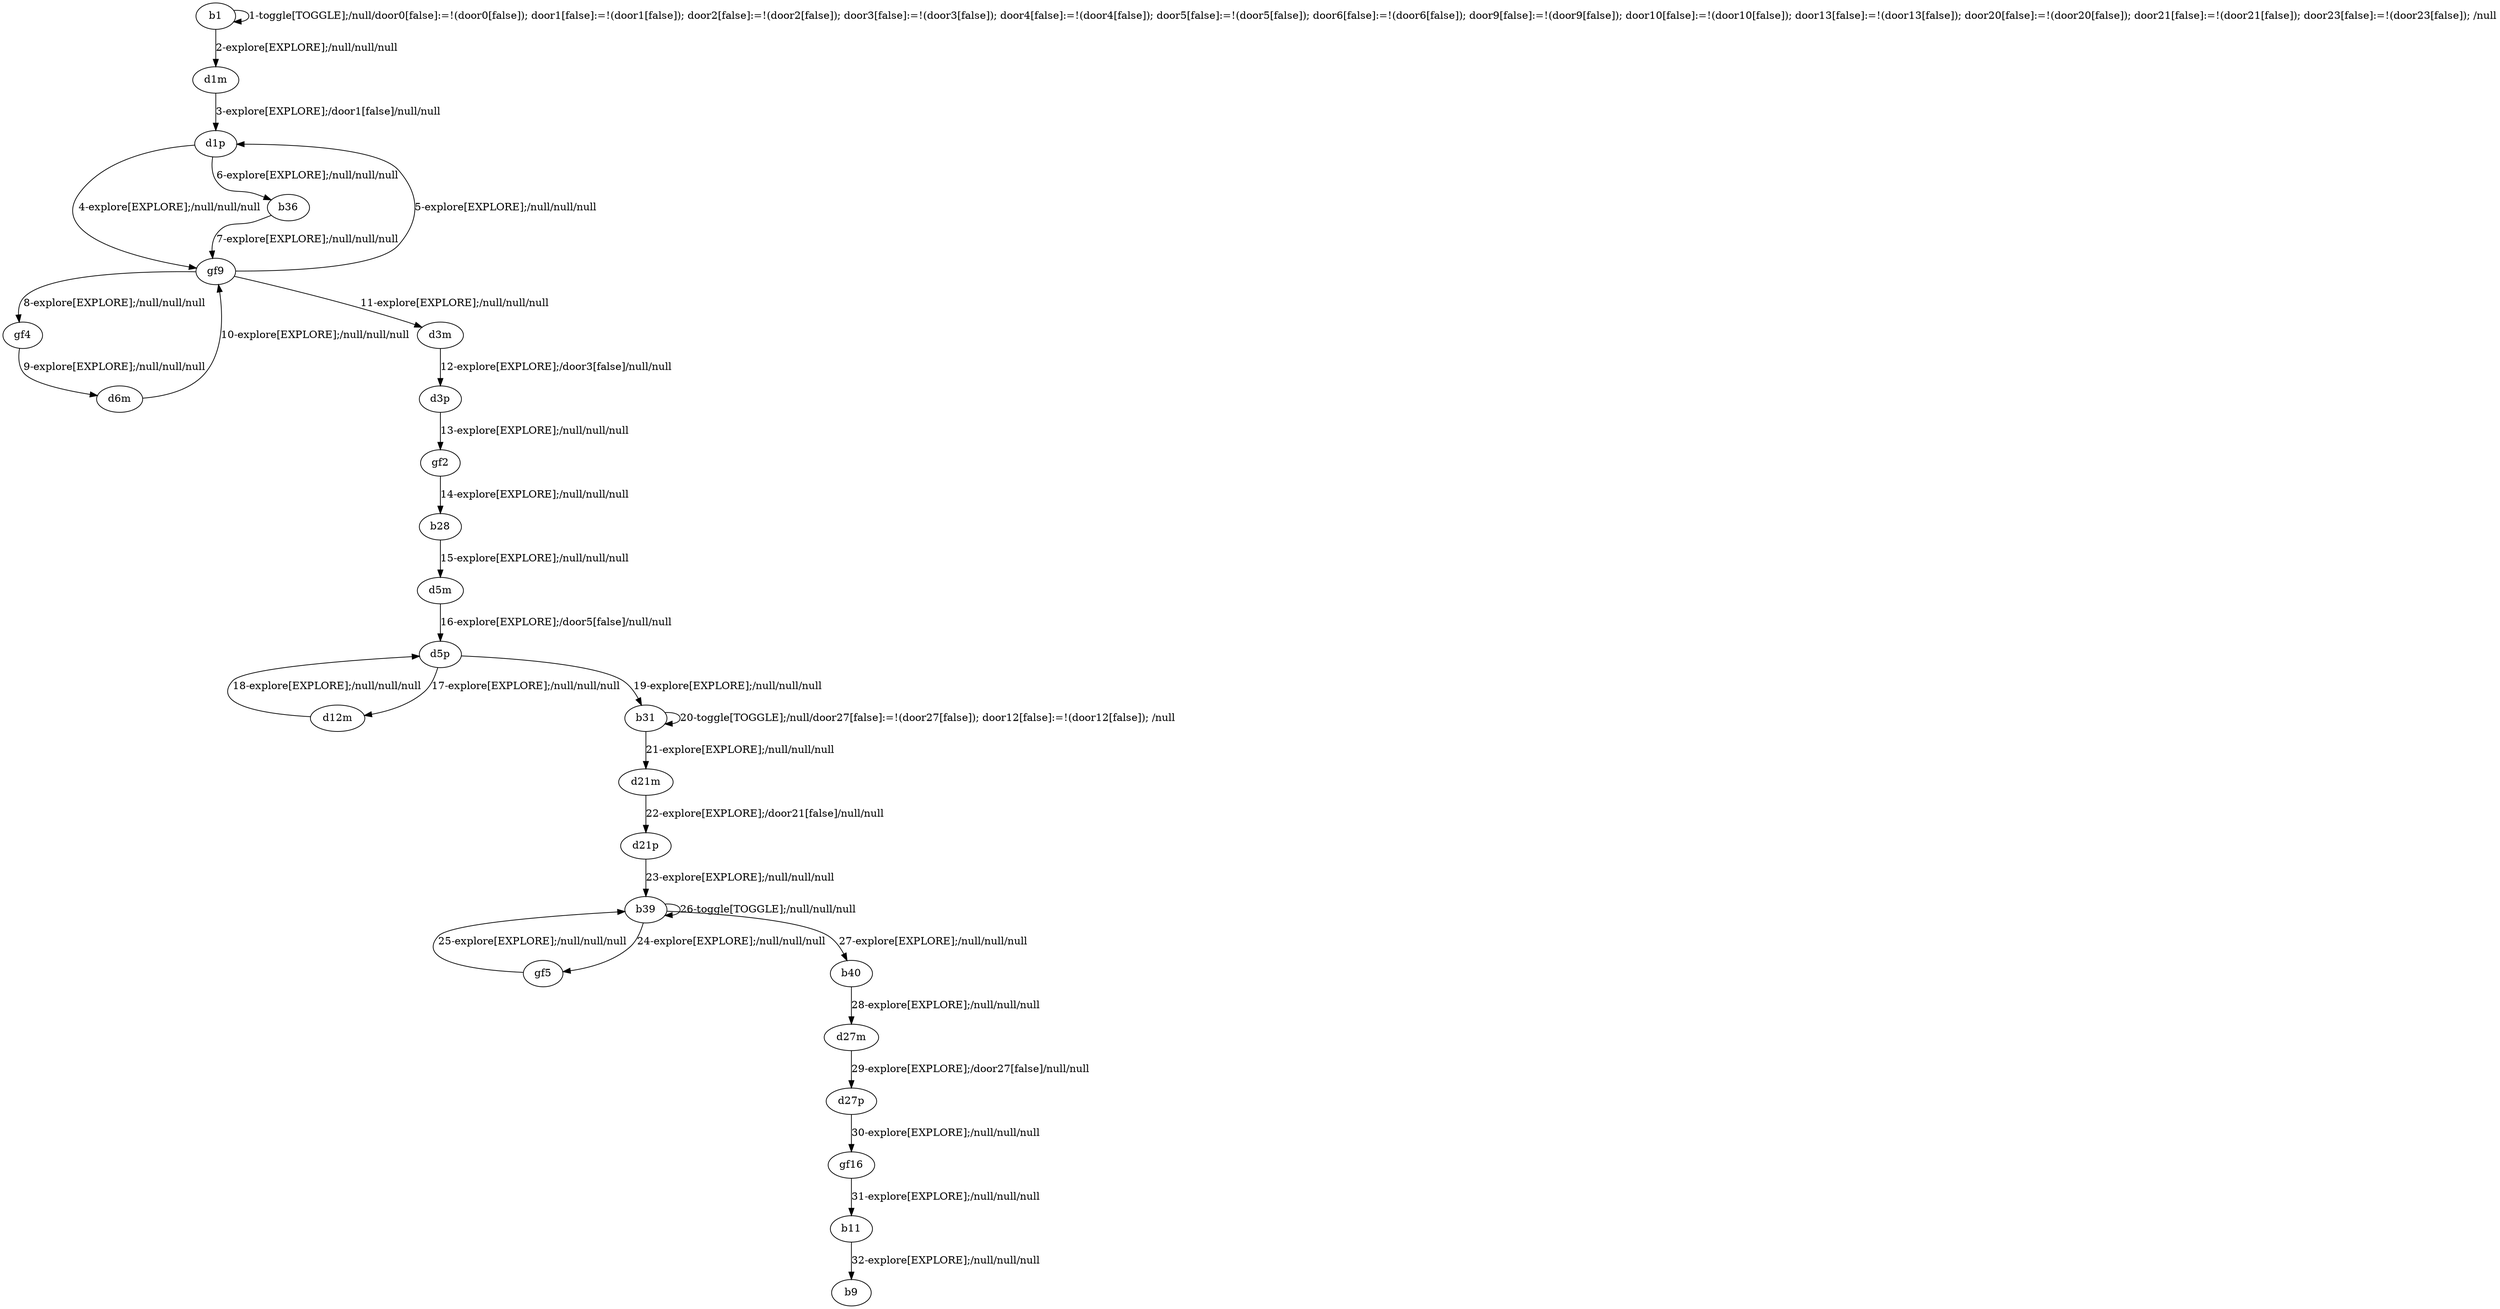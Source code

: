 # Total number of goals covered by this test: 2
# b11 --> b9
# gf16 --> b11

digraph g {
"b1" -> "b1" [label = "1-toggle[TOGGLE];/null/door0[false]:=!(door0[false]); door1[false]:=!(door1[false]); door2[false]:=!(door2[false]); door3[false]:=!(door3[false]); door4[false]:=!(door4[false]); door5[false]:=!(door5[false]); door6[false]:=!(door6[false]); door9[false]:=!(door9[false]); door10[false]:=!(door10[false]); door13[false]:=!(door13[false]); door20[false]:=!(door20[false]); door21[false]:=!(door21[false]); door23[false]:=!(door23[false]); /null"];
"b1" -> "d1m" [label = "2-explore[EXPLORE];/null/null/null"];
"d1m" -> "d1p" [label = "3-explore[EXPLORE];/door1[false]/null/null"];
"d1p" -> "gf9" [label = "4-explore[EXPLORE];/null/null/null"];
"gf9" -> "d1p" [label = "5-explore[EXPLORE];/null/null/null"];
"d1p" -> "b36" [label = "6-explore[EXPLORE];/null/null/null"];
"b36" -> "gf9" [label = "7-explore[EXPLORE];/null/null/null"];
"gf9" -> "gf4" [label = "8-explore[EXPLORE];/null/null/null"];
"gf4" -> "d6m" [label = "9-explore[EXPLORE];/null/null/null"];
"d6m" -> "gf9" [label = "10-explore[EXPLORE];/null/null/null"];
"gf9" -> "d3m" [label = "11-explore[EXPLORE];/null/null/null"];
"d3m" -> "d3p" [label = "12-explore[EXPLORE];/door3[false]/null/null"];
"d3p" -> "gf2" [label = "13-explore[EXPLORE];/null/null/null"];
"gf2" -> "b28" [label = "14-explore[EXPLORE];/null/null/null"];
"b28" -> "d5m" [label = "15-explore[EXPLORE];/null/null/null"];
"d5m" -> "d5p" [label = "16-explore[EXPLORE];/door5[false]/null/null"];
"d5p" -> "d12m" [label = "17-explore[EXPLORE];/null/null/null"];
"d12m" -> "d5p" [label = "18-explore[EXPLORE];/null/null/null"];
"d5p" -> "b31" [label = "19-explore[EXPLORE];/null/null/null"];
"b31" -> "b31" [label = "20-toggle[TOGGLE];/null/door27[false]:=!(door27[false]); door12[false]:=!(door12[false]); /null"];
"b31" -> "d21m" [label = "21-explore[EXPLORE];/null/null/null"];
"d21m" -> "d21p" [label = "22-explore[EXPLORE];/door21[false]/null/null"];
"d21p" -> "b39" [label = "23-explore[EXPLORE];/null/null/null"];
"b39" -> "gf5" [label = "24-explore[EXPLORE];/null/null/null"];
"gf5" -> "b39" [label = "25-explore[EXPLORE];/null/null/null"];
"b39" -> "b39" [label = "26-toggle[TOGGLE];/null/null/null"];
"b39" -> "b40" [label = "27-explore[EXPLORE];/null/null/null"];
"b40" -> "d27m" [label = "28-explore[EXPLORE];/null/null/null"];
"d27m" -> "d27p" [label = "29-explore[EXPLORE];/door27[false]/null/null"];
"d27p" -> "gf16" [label = "30-explore[EXPLORE];/null/null/null"];
"gf16" -> "b11" [label = "31-explore[EXPLORE];/null/null/null"];
"b11" -> "b9" [label = "32-explore[EXPLORE];/null/null/null"];
}